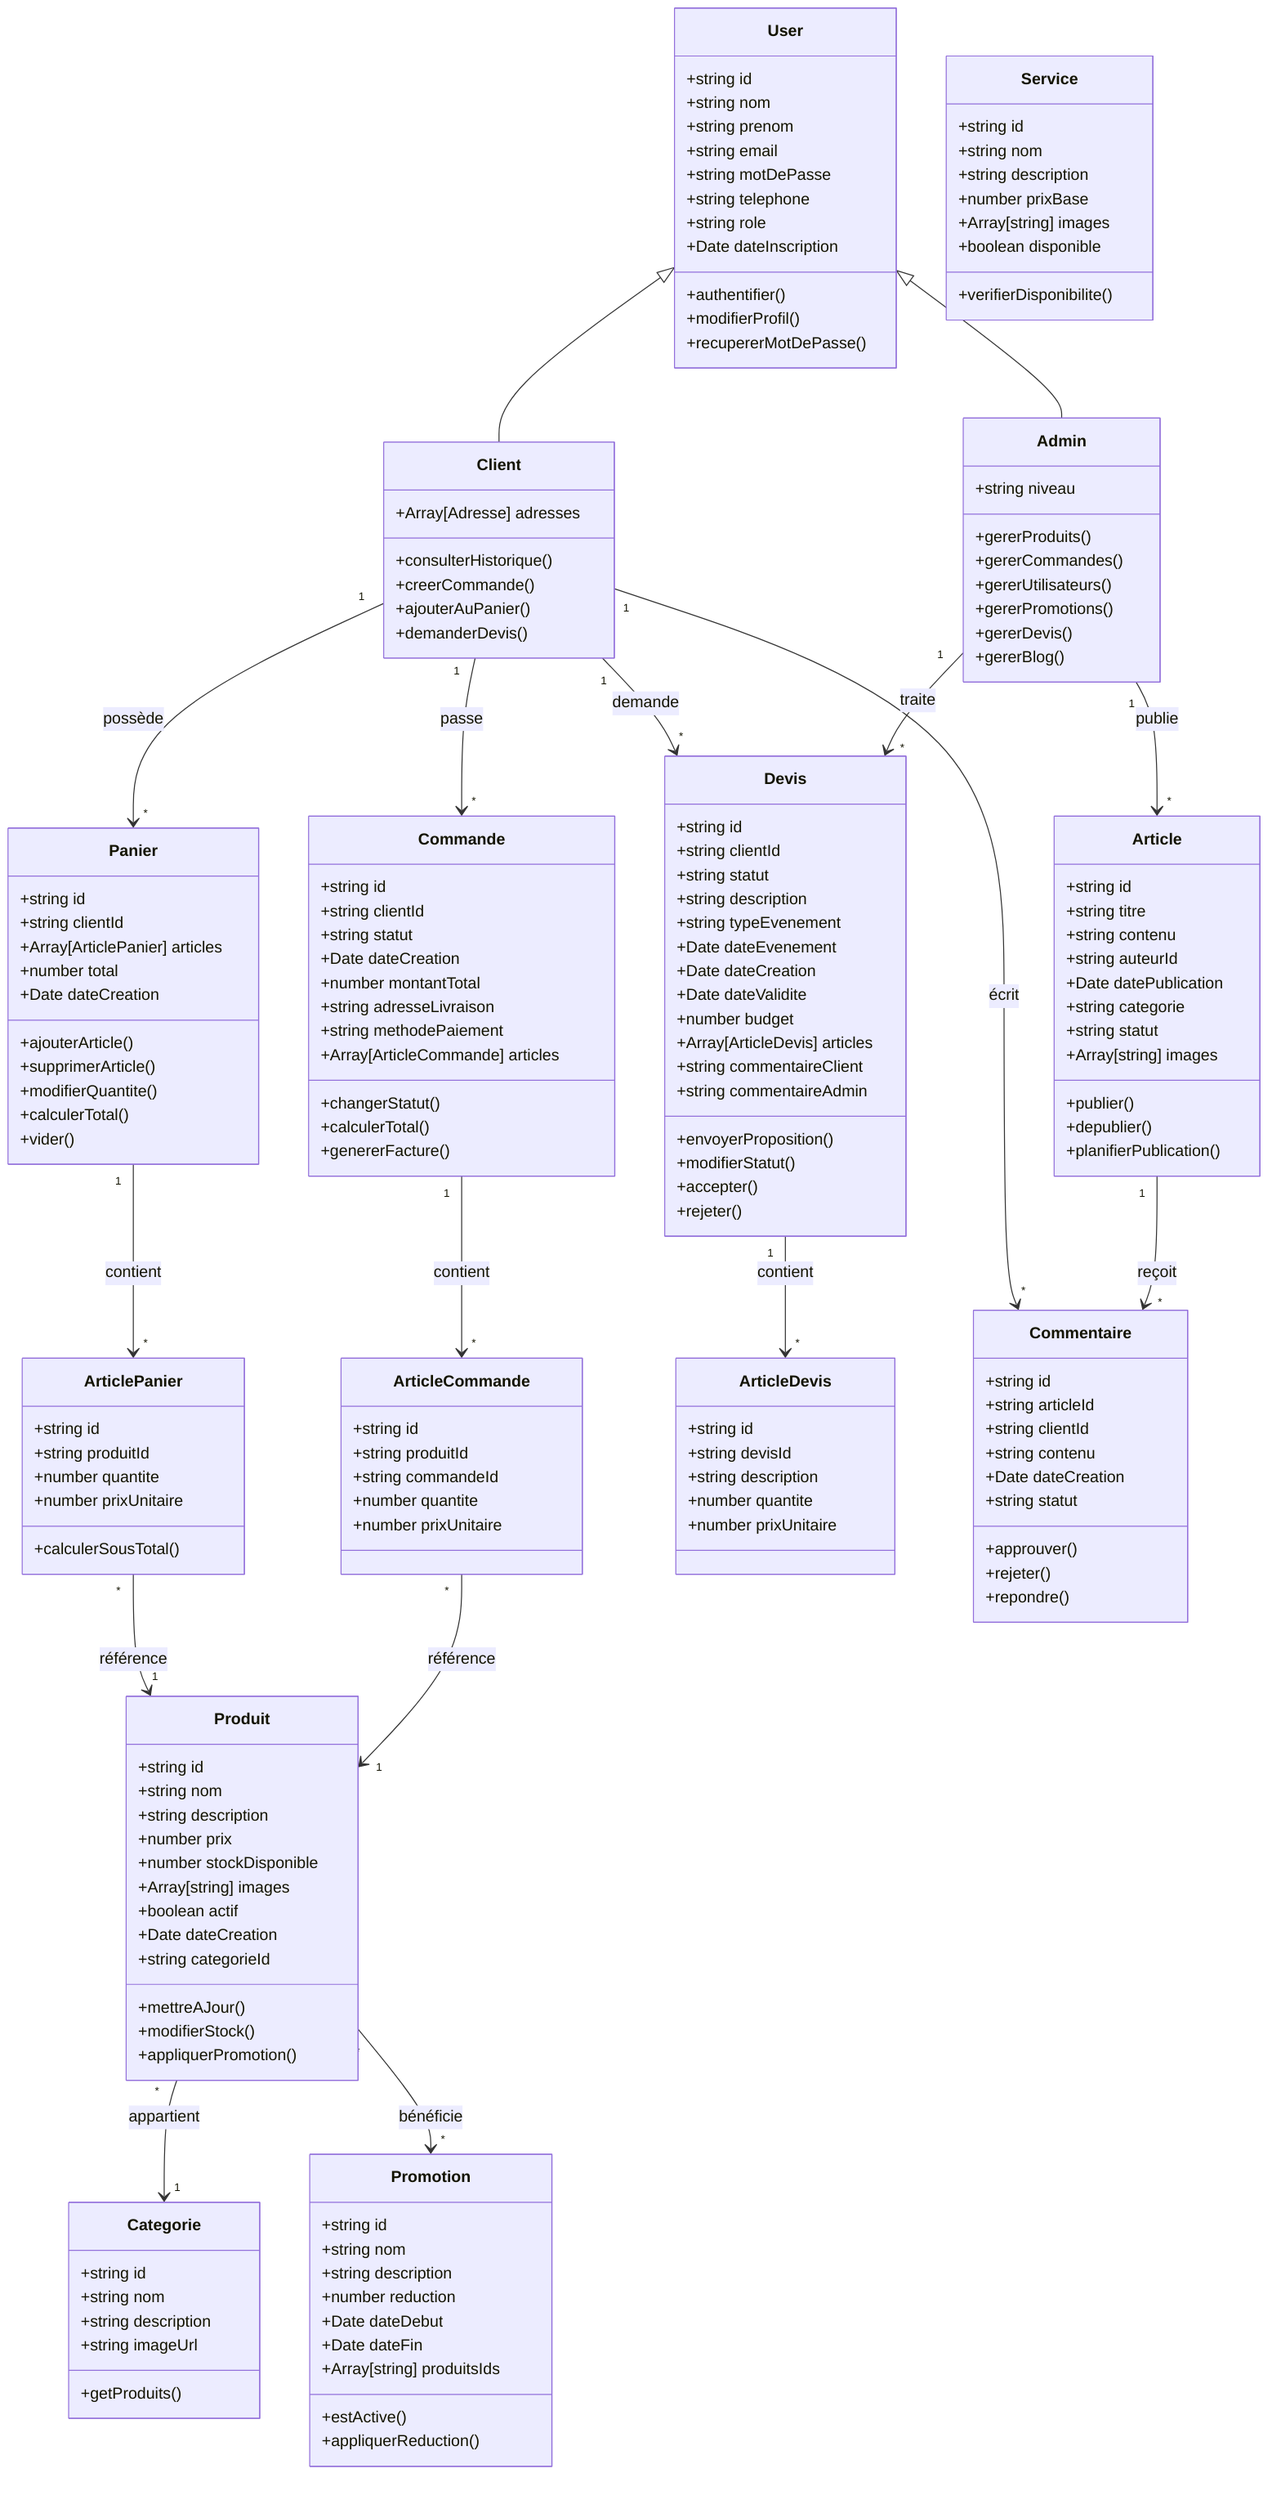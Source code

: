 classDiagram
    %% Utilisateur (base)
    class User {
        +string id
        +string nom
        +string prenom
        +string email
        +string motDePasse
        +string telephone
        +string role
        +Date dateInscription
        +authentifier()
        +modifierProfil()
        +recupererMotDePasse()
    }
    
    %% Types d'utilisateurs
    class Client {
        +Array[Adresse] adresses
        +consulterHistorique()
        +creerCommande()
        +ajouterAuPanier()
        +demanderDevis()
    }
    
    class Admin {
        +string niveau
        +gererProduits()
        +gererCommandes()
        +gererUtilisateurs()
        +gererPromotions()
        +gererDevis()
        +gererBlog()
    }
    
    %% Produits et catégories
    class Produit {
        +string id
        +string nom
        +string description
        +number prix
        +number stockDisponible
        +Array[string] images
        +boolean actif
        +Date dateCreation
        +string categorieId
        +mettreAJour()
        +modifierStock()
        +appliquerPromotion()
    }
    
    class Categorie {
        +string id
        +string nom
        +string description
        +string imageUrl
        +getProduits()
    }
    
    %% Commandes et panier
    class Panier {
        +string id
        +string clientId
        +Array[ArticlePanier] articles
        +number total
        +Date dateCreation
        +ajouterArticle()
        +supprimerArticle()
        +modifierQuantite()
        +calculerTotal()
        +vider()
    }
    
    class ArticlePanier {
        +string id
        +string produitId
        +number quantite
        +number prixUnitaire
        +calculerSousTotal()
    }
    
    class Commande {
        +string id
        +string clientId
        +string statut
        +Date dateCreation
        +number montantTotal
        +string adresseLivraison
        +string methodePaiement
        +Array[ArticleCommande] articles
        +changerStatut()
        +calculerTotal()
        +genererFacture()
    }
    
    class ArticleCommande {
        +string id
        +string produitId
        +string commandeId
        +number quantite
        +number prixUnitaire
    }
    
    %% Devis
    class Devis {
        +string id
        +string clientId
        +string statut
        +string description
        +string typeEvenement
        +Date dateEvenement
        +Date dateCreation
        +Date dateValidite
        +number budget
        +Array[ArticleDevis] articles
        +string commentaireClient
        +string commentaireAdmin
        +envoyerProposition()
        +modifierStatut()
        +accepter()
        +rejeter()
    }
    
    class ArticleDevis {
        +string id
        +string devisId
        +string description
        +number quantite
        +number prixUnitaire
    }
    
    %% Services
    class Service {
        +string id
        +string nom
        +string description
        +number prixBase
        +Array[string] images
        +boolean disponible
        +verifierDisponibilite()
    }
    
    %% Blog
    class Article {
        +string id
        +string titre
        +string contenu
        +string auteurId
        +Date datePublication
        +string categorie
        +string statut
        +Array[string] images
        +publier()
        +depublier()
        +planifierPublication()
    }
    
    class Commentaire {
        +string id
        +string articleId
        +string clientId
        +string contenu
        +Date dateCreation
        +string statut
        +approuver()
        +rejeter()
        +repondre()
    }
    
    %% Promotions
    class Promotion {
        +string id
        +string nom
        +string description
        +number reduction
        +Date dateDebut
        +Date dateFin
        +Array[string] produitsIds
        +estActive()
        +appliquerReduction()
    }
    
    %% Relations
    User <|-- Client
    User <|-- Admin
    
    Client "1" --> "*" Panier : possède
    Client "1" --> "*" Commande : passe
    Client "1" --> "*" Devis : demande
    Client "1" --> "*" Commentaire : écrit
    
    Admin "1" --> "*" Article : publie
    Admin "1" --> "*" Devis : traite
    
    Panier "1" --> "*" ArticlePanier : contient
    ArticlePanier "*" --> "1" Produit : référence
    
    Commande "1" --> "*" ArticleCommande : contient
    ArticleCommande "*" --> "1" Produit : référence
    
    Devis "1" --> "*" ArticleDevis : contient
    
    Produit "*" --> "1" Categorie : appartient
    Produit "*" --> "*" Promotion : bénéficie
    
    Article "1" --> "*" Commentaire : reçoit